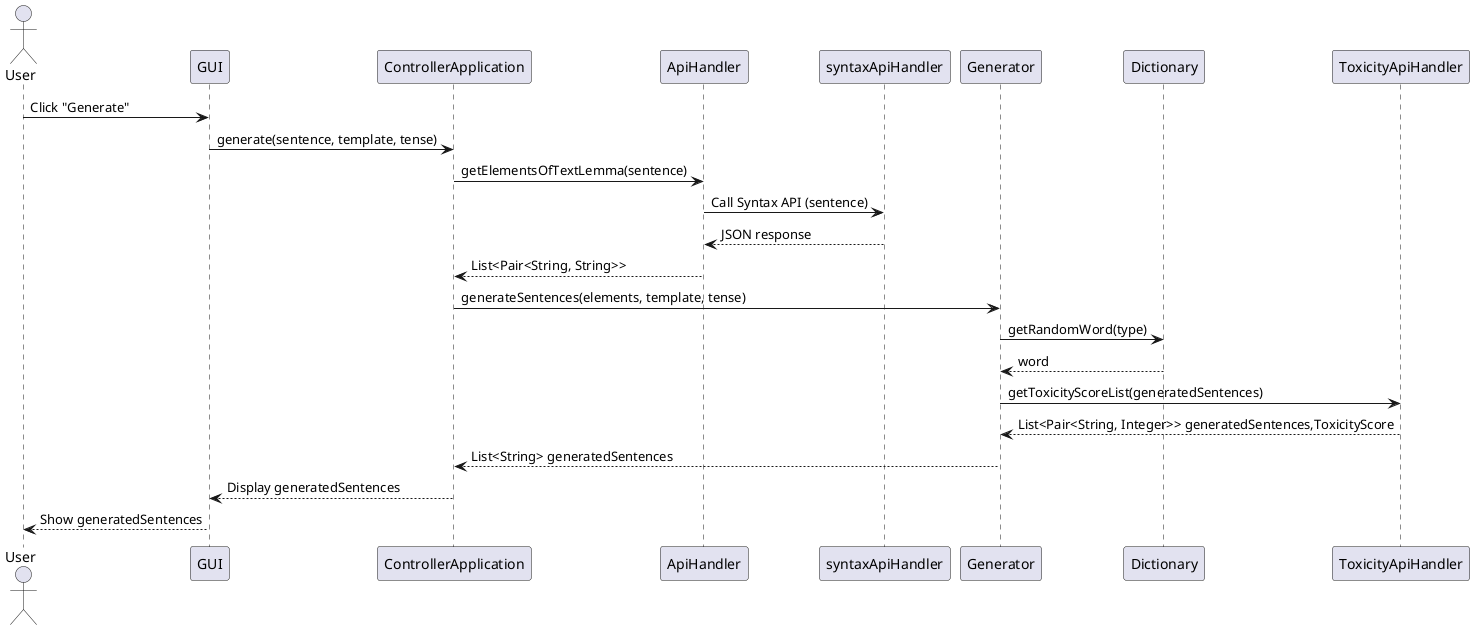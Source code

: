 @startuml
Actor User

User -> GUI: Click "Generate" 
GUI -> ControllerApplication: generate(sentence, template, tense)
ControllerApplication -> ApiHandler: getElementsOfTextLemma(sentence) 
ApiHandler -> syntaxApiHandler: Call Syntax API (sentence) 
syntaxApiHandler --> ApiHandler: JSON response 
ApiHandler --> ControllerApplication: List<Pair<String, String>> 
ControllerApplication -> Generator: generateSentences(elements, template, tense)
Generator -> Dictionary: getRandomWord(type) 

'qui forse da mettere un loop
Dictionary --> Generator: word 
Generator -> ToxicityApiHandler: getToxicityScoreList(generatedSentences)
ToxicityApiHandler --> Generator:List<Pair<String, Integer>> generatedSentences,ToxicityScore

'in realta ToxicityScore viene concatenato alle generatedSentences
Generator --> ControllerApplication: List<String> generatedSentences 
ControllerApplication --> GUI: Display generatedSentences
GUI --> User: Show generatedSentences

@enduml